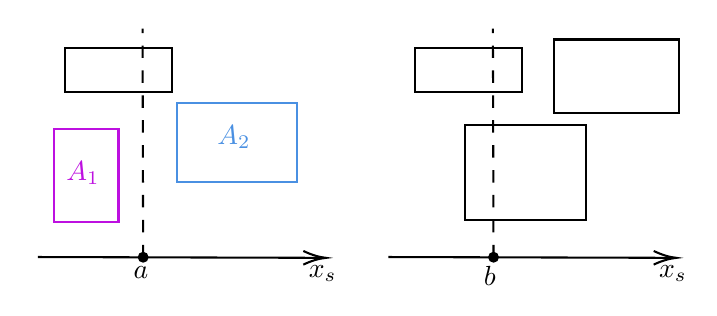 

\tikzset{every picture/.style={line width=0.75pt}} %set default line width to 0.75pt        

\begin{tikzpicture}[x=0.75pt,y=0.75pt,yscale=-1,xscale=1]
%uncomment if require: \path (0,300); %set diagram left start at 0, and has height of 300

%Straight Lines [id:da43900000406433426] 
\draw    (20.2,160.2) -- (157,160.59) ;
\draw [shift={(159,160.6)}, rotate = 180.17] [color={rgb, 255:red, 0; green, 0; blue, 0 }  ][line width=0.75]    (10.93,-3.29) .. controls (6.95,-1.4) and (3.31,-0.3) .. (0,0) .. controls (3.31,0.3) and (6.95,1.4) .. (10.93,3.29)   ;
%Flowchart: Connector [id:dp7933572805012272] 
\draw  [fill={rgb, 255:red, 0; green, 0; blue, 0 }  ,fill opacity=1 ] (68.8,160.3) .. controls (68.8,159.14) and (69.74,158.2) .. (70.9,158.2) .. controls (72.06,158.2) and (73,159.14) .. (73,160.3) .. controls (73,161.46) and (72.06,162.4) .. (70.9,162.4) .. controls (69.74,162.4) and (68.8,161.46) .. (68.8,160.3) -- cycle ;
%Straight Lines [id:da4965385643125464] 
\draw  [dash pattern={on 4.5pt off 4.5pt}]  (70.9,160.3) -- (70.6,50.2) ;
%Shape: Rectangle [id:dp9200245535491574] 
\draw  [color={rgb, 255:red, 189; green, 16; blue, 224 }  ,draw opacity=1 ] (28,98.6) -- (59,98.6) -- (59,143.4) -- (28,143.4) -- cycle ;
%Shape: Rectangle [id:dp13850850463841335] 
\draw  [color={rgb, 255:red, 74; green, 144; blue, 226 }  ,draw opacity=1 ] (87.2,86.2) -- (145,86.2) -- (145,124.2) -- (87.2,124.2) -- cycle ;
%Shape: Rectangle [id:dp643515768425587] 
\draw   (33.2,59.4) -- (84.6,59.4) -- (84.6,80.8) -- (33.2,80.8) -- cycle ;
%Straight Lines [id:da07346645219463133] 
\draw    (189,160.2) -- (325.8,160.59) ;
\draw [shift={(327.8,160.6)}, rotate = 180.17] [color={rgb, 255:red, 0; green, 0; blue, 0 }  ][line width=0.75]    (10.93,-3.29) .. controls (6.95,-1.4) and (3.31,-0.3) .. (0,0) .. controls (3.31,0.3) and (6.95,1.4) .. (10.93,3.29)   ;
%Flowchart: Connector [id:dp01440971299286109] 
\draw  [fill={rgb, 255:red, 0; green, 0; blue, 0 }  ,fill opacity=1 ] (237.6,160.3) .. controls (237.6,159.14) and (238.54,158.2) .. (239.7,158.2) .. controls (240.86,158.2) and (241.8,159.14) .. (241.8,160.3) .. controls (241.8,161.46) and (240.86,162.4) .. (239.7,162.4) .. controls (238.54,162.4) and (237.6,161.46) .. (237.6,160.3) -- cycle ;
%Straight Lines [id:da3918400356510574] 
\draw  [dash pattern={on 4.5pt off 4.5pt}]  (239.7,160.3) -- (239.4,50.2) ;
%Shape: Rectangle [id:dp7954809732017523] 
\draw   (202,59.4) -- (253.4,59.4) -- (253.4,80.8) -- (202,80.8) -- cycle ;
%Shape: Rectangle [id:dp5319987981150394] 
\draw   (226,96.6) -- (284.2,96.6) -- (284.2,142.2) -- (226,142.2) -- cycle ;
%Shape: Rectangle [id:dp544533004742412] 
\draw   (268.8,55.4) -- (329,55.4) -- (329,90.6) -- (268.8,90.6) -- cycle ;

% Text Node
\draw (149.2,162.6) node [anchor=north west][inner sep=0.75pt]   [align=left] {$\displaystyle x_{s}$};
% Text Node
\draw (64.8,163.2) node [anchor=north west][inner sep=0.75pt]   [align=left] {$\displaystyle a$};
% Text Node
\draw (32.4,112.6) node [anchor=north west][inner sep=0.75pt]  [color={rgb, 255:red, 189; green, 16; blue, 224 }  ,opacity=1 ] [align=left] {$\displaystyle A_{1}$};
% Text Node
\draw (105.2,95.4) node [anchor=north west][inner sep=0.75pt]  [color={rgb, 255:red, 74; green, 144; blue, 226 }  ,opacity=1 ] [align=left] {$\displaystyle A_{2}$};
% Text Node
\draw (318,162.6) node [anchor=north west][inner sep=0.75pt]   [align=left] {$\displaystyle x_{s}$};
% Text Node
\draw (233.6,163.2) node [anchor=north west][inner sep=0.75pt]   [align=left] {$\displaystyle b$};


\end{tikzpicture}
